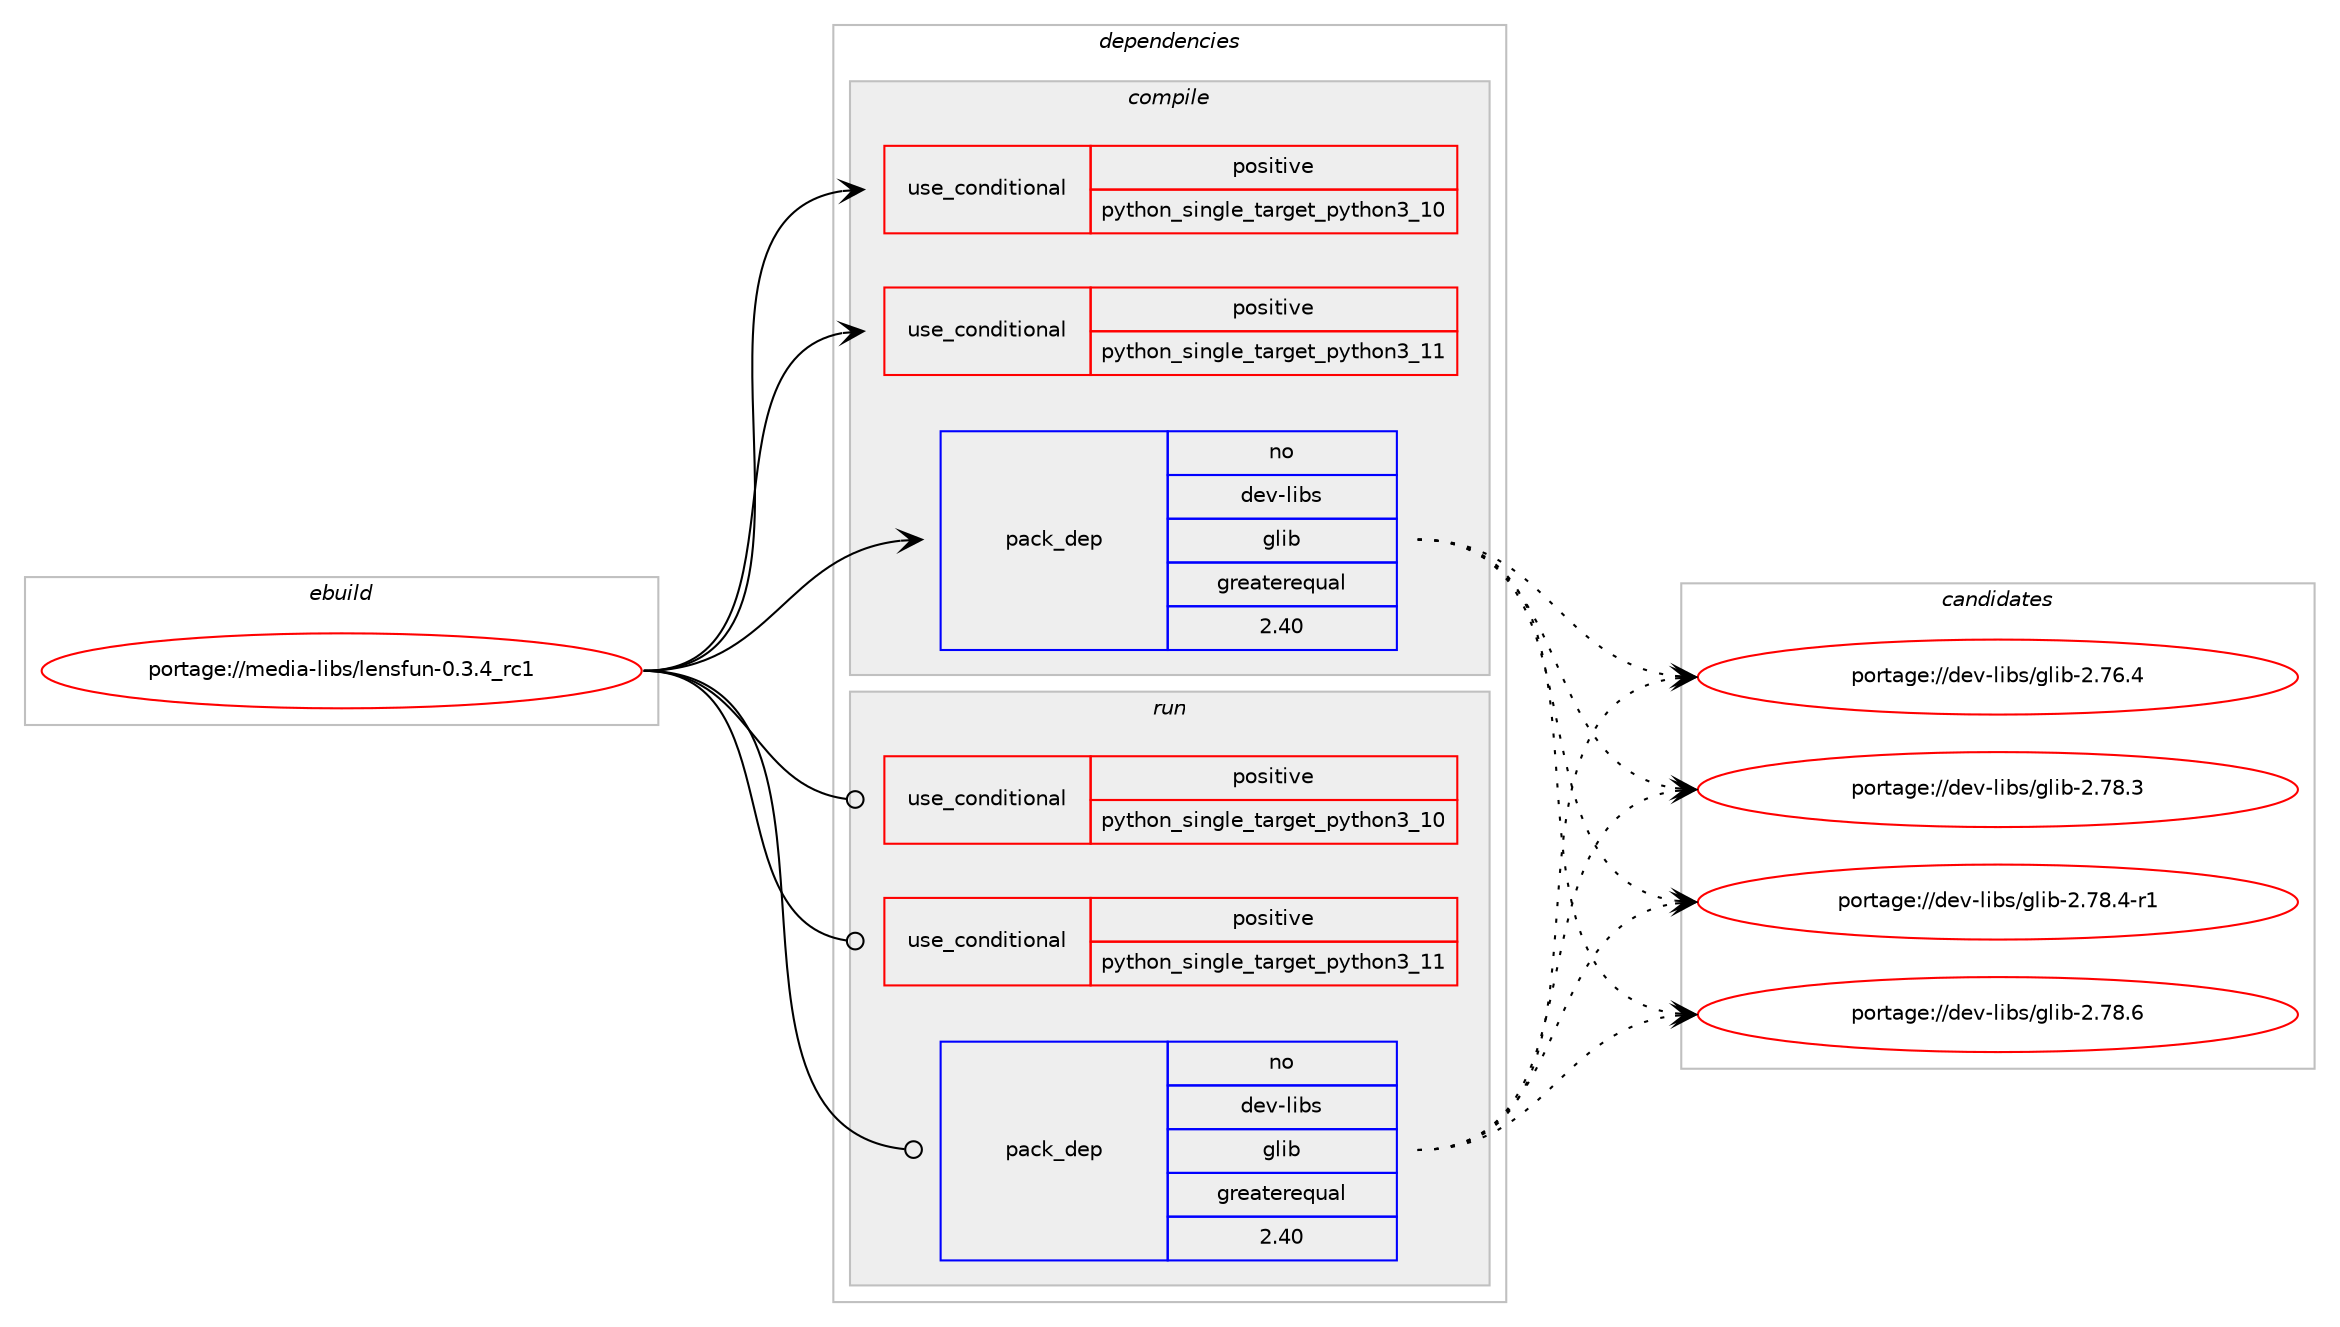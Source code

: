 digraph prolog {

# *************
# Graph options
# *************

newrank=true;
concentrate=true;
compound=true;
graph [rankdir=LR,fontname=Helvetica,fontsize=10,ranksep=1.5];#, ranksep=2.5, nodesep=0.2];
edge  [arrowhead=vee];
node  [fontname=Helvetica,fontsize=10];

# **********
# The ebuild
# **********

subgraph cluster_leftcol {
color=gray;
rank=same;
label=<<i>ebuild</i>>;
id [label="portage://media-libs/lensfun-0.3.4_rc1", color=red, width=4, href="../media-libs/lensfun-0.3.4_rc1.svg"];
}

# ****************
# The dependencies
# ****************

subgraph cluster_midcol {
color=gray;
label=<<i>dependencies</i>>;
subgraph cluster_compile {
fillcolor="#eeeeee";
style=filled;
label=<<i>compile</i>>;
subgraph cond73605 {
dependency155269 [label=<<TABLE BORDER="0" CELLBORDER="1" CELLSPACING="0" CELLPADDING="4"><TR><TD ROWSPAN="3" CELLPADDING="10">use_conditional</TD></TR><TR><TD>positive</TD></TR><TR><TD>python_single_target_python3_10</TD></TR></TABLE>>, shape=none, color=red];
# *** BEGIN UNKNOWN DEPENDENCY TYPE (TODO) ***
# dependency155269 -> package_dependency(portage://media-libs/lensfun-0.3.4_rc1,install,no,dev-lang,python,none,[,,],[slot(3.10)],[])
# *** END UNKNOWN DEPENDENCY TYPE (TODO) ***

}
id:e -> dependency155269:w [weight=20,style="solid",arrowhead="vee"];
subgraph cond73606 {
dependency155270 [label=<<TABLE BORDER="0" CELLBORDER="1" CELLSPACING="0" CELLPADDING="4"><TR><TD ROWSPAN="3" CELLPADDING="10">use_conditional</TD></TR><TR><TD>positive</TD></TR><TR><TD>python_single_target_python3_11</TD></TR></TABLE>>, shape=none, color=red];
# *** BEGIN UNKNOWN DEPENDENCY TYPE (TODO) ***
# dependency155270 -> package_dependency(portage://media-libs/lensfun-0.3.4_rc1,install,no,dev-lang,python,none,[,,],[slot(3.11)],[])
# *** END UNKNOWN DEPENDENCY TYPE (TODO) ***

}
id:e -> dependency155270:w [weight=20,style="solid",arrowhead="vee"];
subgraph pack79350 {
dependency155271 [label=<<TABLE BORDER="0" CELLBORDER="1" CELLSPACING="0" CELLPADDING="4" WIDTH="220"><TR><TD ROWSPAN="6" CELLPADDING="30">pack_dep</TD></TR><TR><TD WIDTH="110">no</TD></TR><TR><TD>dev-libs</TD></TR><TR><TD>glib</TD></TR><TR><TD>greaterequal</TD></TR><TR><TD>2.40</TD></TR></TABLE>>, shape=none, color=blue];
}
id:e -> dependency155271:w [weight=20,style="solid",arrowhead="vee"];
# *** BEGIN UNKNOWN DEPENDENCY TYPE (TODO) ***
# id -> package_dependency(portage://media-libs/lensfun-0.3.4_rc1,install,no,media-libs,libpng,none,[,,],[slot(0),equal],[])
# *** END UNKNOWN DEPENDENCY TYPE (TODO) ***

# *** BEGIN UNKNOWN DEPENDENCY TYPE (TODO) ***
# id -> package_dependency(portage://media-libs/lensfun-0.3.4_rc1,install,no,sys-libs,zlib,none,[,,],[],[])
# *** END UNKNOWN DEPENDENCY TYPE (TODO) ***

}
subgraph cluster_compileandrun {
fillcolor="#eeeeee";
style=filled;
label=<<i>compile and run</i>>;
}
subgraph cluster_run {
fillcolor="#eeeeee";
style=filled;
label=<<i>run</i>>;
subgraph cond73607 {
dependency155272 [label=<<TABLE BORDER="0" CELLBORDER="1" CELLSPACING="0" CELLPADDING="4"><TR><TD ROWSPAN="3" CELLPADDING="10">use_conditional</TD></TR><TR><TD>positive</TD></TR><TR><TD>python_single_target_python3_10</TD></TR></TABLE>>, shape=none, color=red];
# *** BEGIN UNKNOWN DEPENDENCY TYPE (TODO) ***
# dependency155272 -> package_dependency(portage://media-libs/lensfun-0.3.4_rc1,run,no,dev-lang,python,none,[,,],[slot(3.10)],[])
# *** END UNKNOWN DEPENDENCY TYPE (TODO) ***

}
id:e -> dependency155272:w [weight=20,style="solid",arrowhead="odot"];
subgraph cond73608 {
dependency155273 [label=<<TABLE BORDER="0" CELLBORDER="1" CELLSPACING="0" CELLPADDING="4"><TR><TD ROWSPAN="3" CELLPADDING="10">use_conditional</TD></TR><TR><TD>positive</TD></TR><TR><TD>python_single_target_python3_11</TD></TR></TABLE>>, shape=none, color=red];
# *** BEGIN UNKNOWN DEPENDENCY TYPE (TODO) ***
# dependency155273 -> package_dependency(portage://media-libs/lensfun-0.3.4_rc1,run,no,dev-lang,python,none,[,,],[slot(3.11)],[])
# *** END UNKNOWN DEPENDENCY TYPE (TODO) ***

}
id:e -> dependency155273:w [weight=20,style="solid",arrowhead="odot"];
subgraph pack79351 {
dependency155274 [label=<<TABLE BORDER="0" CELLBORDER="1" CELLSPACING="0" CELLPADDING="4" WIDTH="220"><TR><TD ROWSPAN="6" CELLPADDING="30">pack_dep</TD></TR><TR><TD WIDTH="110">no</TD></TR><TR><TD>dev-libs</TD></TR><TR><TD>glib</TD></TR><TR><TD>greaterequal</TD></TR><TR><TD>2.40</TD></TR></TABLE>>, shape=none, color=blue];
}
id:e -> dependency155274:w [weight=20,style="solid",arrowhead="odot"];
# *** BEGIN UNKNOWN DEPENDENCY TYPE (TODO) ***
# id -> package_dependency(portage://media-libs/lensfun-0.3.4_rc1,run,no,media-libs,libpng,none,[,,],[slot(0),equal],[])
# *** END UNKNOWN DEPENDENCY TYPE (TODO) ***

# *** BEGIN UNKNOWN DEPENDENCY TYPE (TODO) ***
# id -> package_dependency(portage://media-libs/lensfun-0.3.4_rc1,run,no,sys-libs,zlib,none,[,,],[],[])
# *** END UNKNOWN DEPENDENCY TYPE (TODO) ***

}
}

# **************
# The candidates
# **************

subgraph cluster_choices {
rank=same;
color=gray;
label=<<i>candidates</i>>;

subgraph choice79350 {
color=black;
nodesep=1;
choice1001011184510810598115471031081059845504655544652 [label="portage://dev-libs/glib-2.76.4", color=red, width=4,href="../dev-libs/glib-2.76.4.svg"];
choice1001011184510810598115471031081059845504655564651 [label="portage://dev-libs/glib-2.78.3", color=red, width=4,href="../dev-libs/glib-2.78.3.svg"];
choice10010111845108105981154710310810598455046555646524511449 [label="portage://dev-libs/glib-2.78.4-r1", color=red, width=4,href="../dev-libs/glib-2.78.4-r1.svg"];
choice1001011184510810598115471031081059845504655564654 [label="portage://dev-libs/glib-2.78.6", color=red, width=4,href="../dev-libs/glib-2.78.6.svg"];
dependency155271:e -> choice1001011184510810598115471031081059845504655544652:w [style=dotted,weight="100"];
dependency155271:e -> choice1001011184510810598115471031081059845504655564651:w [style=dotted,weight="100"];
dependency155271:e -> choice10010111845108105981154710310810598455046555646524511449:w [style=dotted,weight="100"];
dependency155271:e -> choice1001011184510810598115471031081059845504655564654:w [style=dotted,weight="100"];
}
subgraph choice79351 {
color=black;
nodesep=1;
choice1001011184510810598115471031081059845504655544652 [label="portage://dev-libs/glib-2.76.4", color=red, width=4,href="../dev-libs/glib-2.76.4.svg"];
choice1001011184510810598115471031081059845504655564651 [label="portage://dev-libs/glib-2.78.3", color=red, width=4,href="../dev-libs/glib-2.78.3.svg"];
choice10010111845108105981154710310810598455046555646524511449 [label="portage://dev-libs/glib-2.78.4-r1", color=red, width=4,href="../dev-libs/glib-2.78.4-r1.svg"];
choice1001011184510810598115471031081059845504655564654 [label="portage://dev-libs/glib-2.78.6", color=red, width=4,href="../dev-libs/glib-2.78.6.svg"];
dependency155274:e -> choice1001011184510810598115471031081059845504655544652:w [style=dotted,weight="100"];
dependency155274:e -> choice1001011184510810598115471031081059845504655564651:w [style=dotted,weight="100"];
dependency155274:e -> choice10010111845108105981154710310810598455046555646524511449:w [style=dotted,weight="100"];
dependency155274:e -> choice1001011184510810598115471031081059845504655564654:w [style=dotted,weight="100"];
}
}

}
